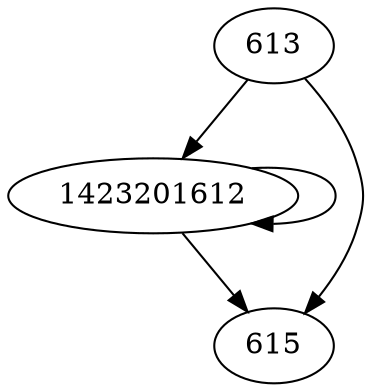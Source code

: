 digraph  {
1423201612;
613;
615;
1423201612 -> 615;
1423201612 -> 1423201612;
613 -> 1423201612;
613 -> 615;
}
